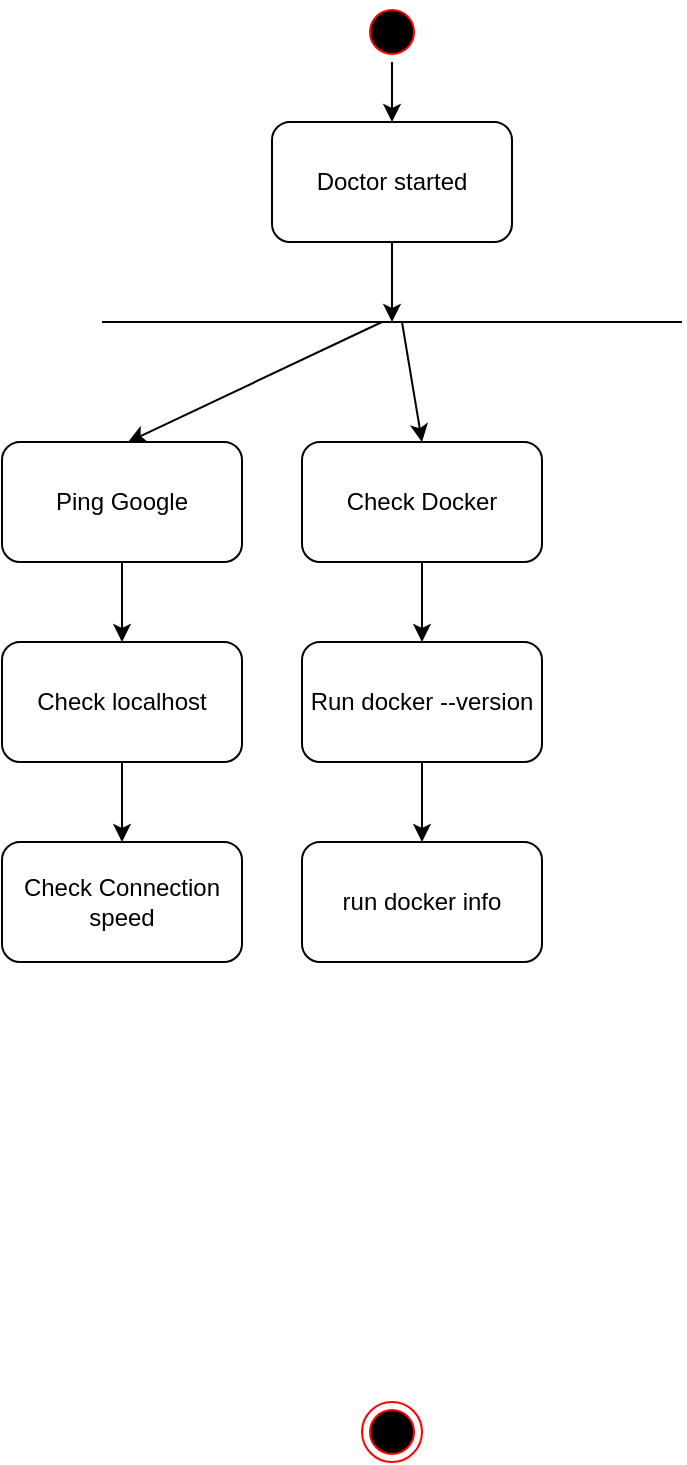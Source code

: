 <mxfile version="13.7.9" type="embed"><diagram id="AYISpNbD8kH_cXJ39DJD" name="Page-1"><mxGraphModel dx="227" dy="183" grid="1" gridSize="10" guides="1" tooltips="1" connect="1" arrows="1" fold="1" page="1" pageScale="1" pageWidth="850" pageHeight="1100" math="0" shadow="0"><root><mxCell id="0"/><mxCell id="1" parent="0"/><mxCell id="8" value="" style="edgeStyle=orthogonalEdgeStyle;rounded=0;orthogonalLoop=1;jettySize=auto;html=1;" edge="1" parent="1" source="2" target="7"><mxGeometry relative="1" as="geometry"/></mxCell><mxCell id="2" value="" style="ellipse;html=1;shape=startState;fillColor=#000000;strokeColor=#ff0000;" vertex="1" parent="1"><mxGeometry x="410" y="20" width="30" height="30" as="geometry"/></mxCell><mxCell id="4" value="" style="ellipse;html=1;shape=endState;fillColor=#000000;strokeColor=#ff0000;" vertex="1" parent="1"><mxGeometry x="410" y="720" width="30" height="30" as="geometry"/></mxCell><mxCell id="10" style="edgeStyle=orthogonalEdgeStyle;rounded=0;orthogonalLoop=1;jettySize=auto;html=1;" edge="1" parent="1" source="7"><mxGeometry relative="1" as="geometry"><mxPoint x="425" y="180" as="targetPoint"/></mxGeometry></mxCell><mxCell id="7" value="Doctor started" style="rounded=1;whiteSpace=wrap;html=1;" vertex="1" parent="1"><mxGeometry x="365" y="80" width="120" height="60" as="geometry"/></mxCell><mxCell id="9" value="" style="endArrow=none;html=1;" edge="1" parent="1"><mxGeometry width="50" height="50" relative="1" as="geometry"><mxPoint x="280" y="180" as="sourcePoint"/><mxPoint x="570" y="180" as="targetPoint"/></mxGeometry></mxCell><mxCell id="13" value="" style="edgeStyle=orthogonalEdgeStyle;rounded=0;orthogonalLoop=1;jettySize=auto;html=1;" edge="1" parent="1" source="11" target="12"><mxGeometry relative="1" as="geometry"/></mxCell><mxCell id="11" value="Ping Google" style="rounded=1;whiteSpace=wrap;html=1;" vertex="1" parent="1"><mxGeometry x="230" y="240" width="120" height="60" as="geometry"/></mxCell><mxCell id="15" value="" style="edgeStyle=orthogonalEdgeStyle;rounded=0;orthogonalLoop=1;jettySize=auto;html=1;" edge="1" parent="1" source="12" target="14"><mxGeometry relative="1" as="geometry"/></mxCell><mxCell id="12" value="Check localhost" style="rounded=1;whiteSpace=wrap;html=1;" vertex="1" parent="1"><mxGeometry x="230" y="340" width="120" height="60" as="geometry"/></mxCell><mxCell id="14" value="Check Connection speed" style="whiteSpace=wrap;html=1;rounded=1;" vertex="1" parent="1"><mxGeometry x="230" y="440" width="120" height="60" as="geometry"/></mxCell><mxCell id="18" value="" style="edgeStyle=orthogonalEdgeStyle;rounded=0;orthogonalLoop=1;jettySize=auto;html=1;" edge="1" parent="1" source="16" target="17"><mxGeometry relative="1" as="geometry"/></mxCell><mxCell id="16" value="Check Docker" style="rounded=1;whiteSpace=wrap;html=1;" vertex="1" parent="1"><mxGeometry x="380" y="240" width="120" height="60" as="geometry"/></mxCell><mxCell id="20" value="" style="edgeStyle=orthogonalEdgeStyle;rounded=0;orthogonalLoop=1;jettySize=auto;html=1;" edge="1" parent="1" source="17" target="19"><mxGeometry relative="1" as="geometry"/></mxCell><mxCell id="17" value="Run docker --version" style="rounded=1;whiteSpace=wrap;html=1;" vertex="1" parent="1"><mxGeometry x="380" y="340" width="120" height="60" as="geometry"/></mxCell><mxCell id="19" value="run docker info" style="rounded=1;whiteSpace=wrap;html=1;" vertex="1" parent="1"><mxGeometry x="380" y="440" width="120" height="60" as="geometry"/></mxCell><mxCell id="21" value="" style="endArrow=classic;html=1;" edge="1" parent="1"><mxGeometry width="50" height="50" relative="1" as="geometry"><mxPoint x="420" y="180" as="sourcePoint"/><mxPoint x="293" y="240" as="targetPoint"/></mxGeometry></mxCell><mxCell id="22" value="" style="endArrow=classic;html=1;entryX=0.5;entryY=0;entryDx=0;entryDy=0;" edge="1" parent="1" target="16"><mxGeometry width="50" height="50" relative="1" as="geometry"><mxPoint x="430" y="180" as="sourcePoint"/><mxPoint x="490" y="200" as="targetPoint"/></mxGeometry></mxCell></root></mxGraphModel></diagram></mxfile>